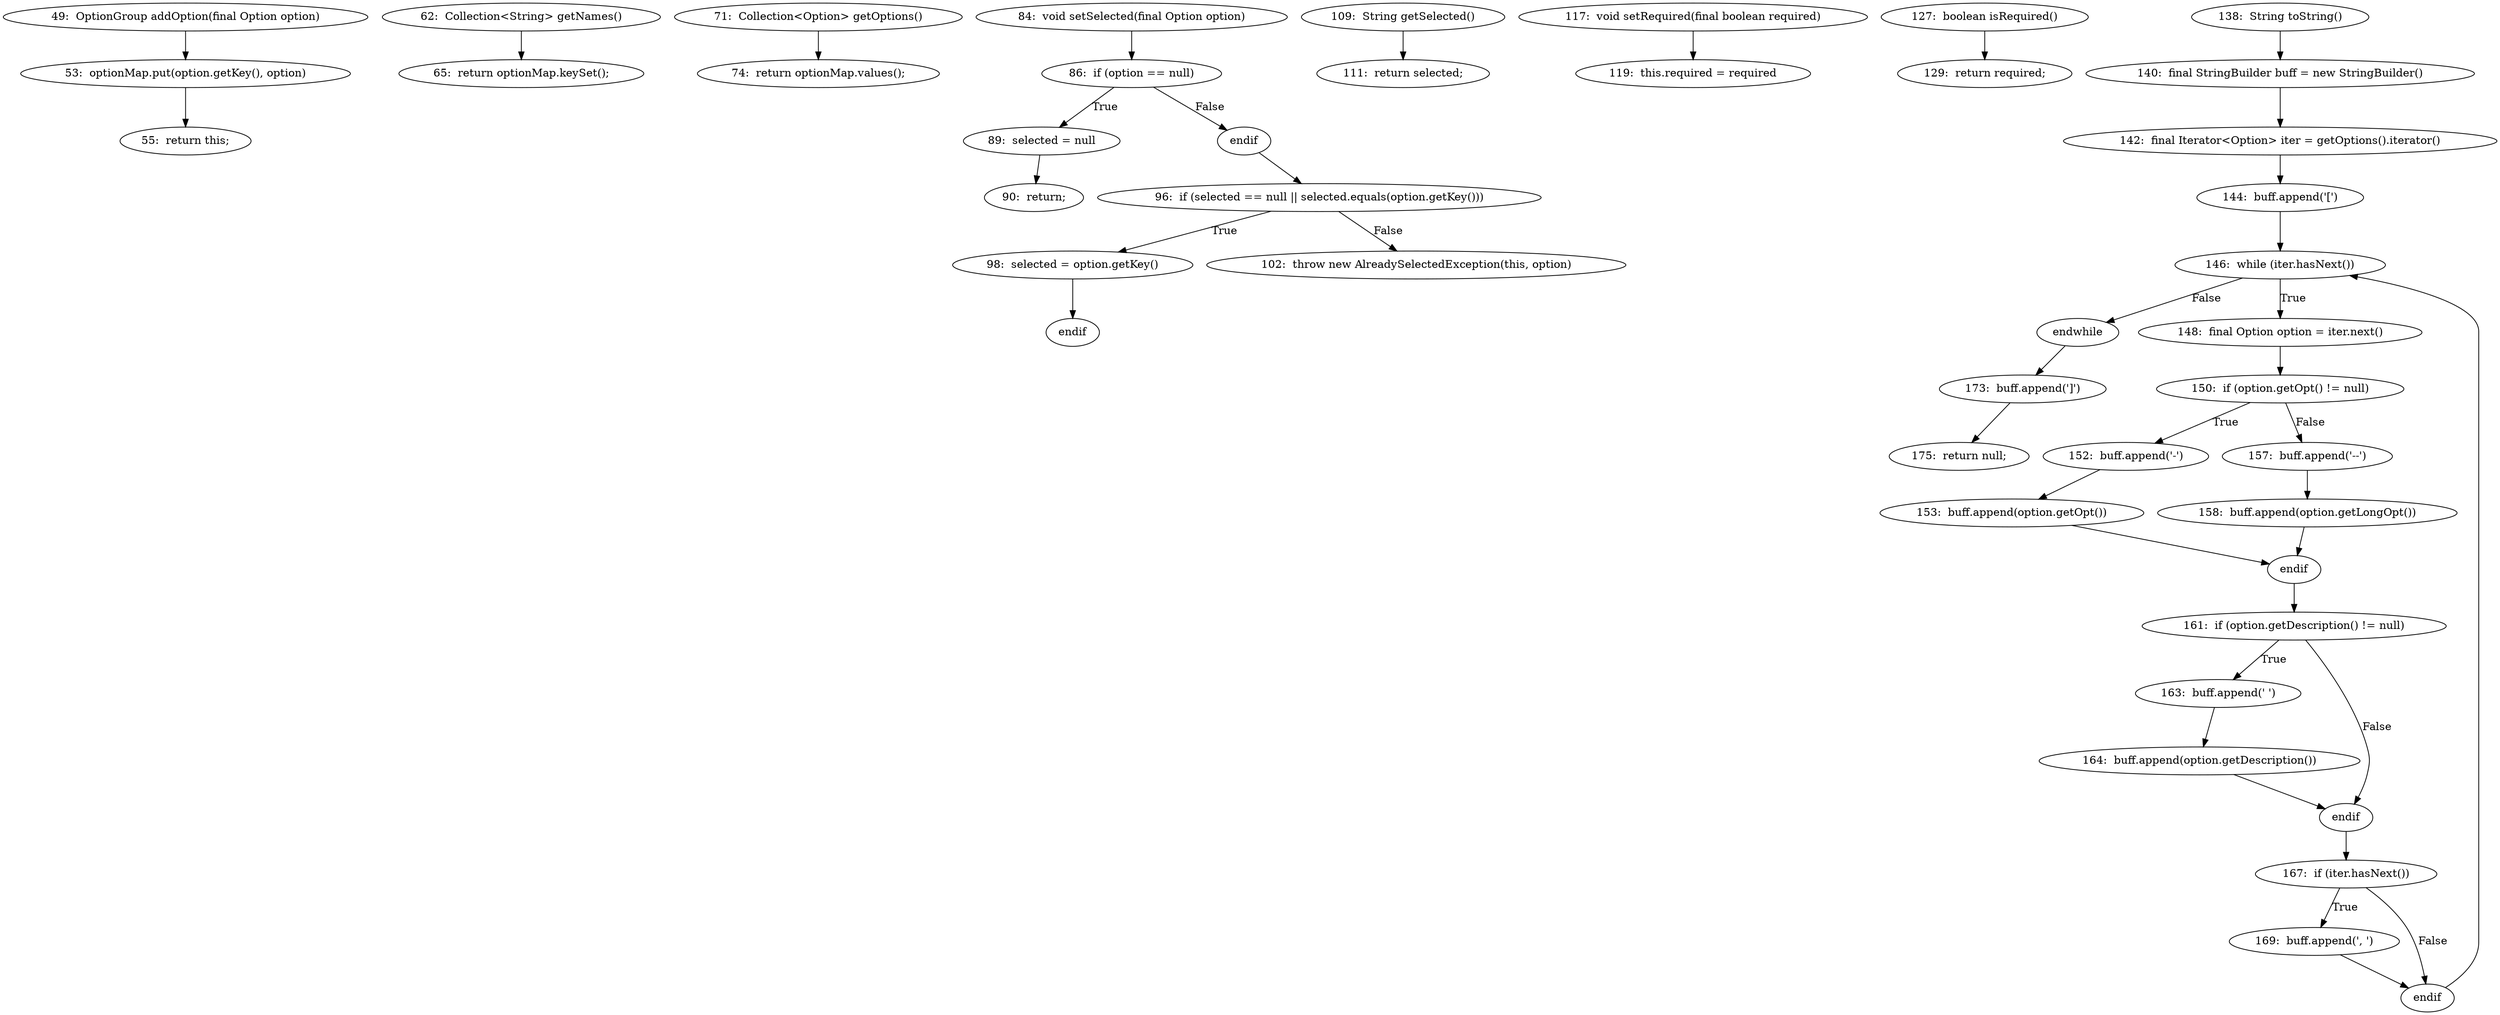 digraph OptionGroup_CFG {
  // graph-vertices
  v1  [label="49:  OptionGroup addOption(final Option option)"];
  v2  [label="53:  optionMap.put(option.getKey(), option)"];
  v3  [label="55:  return this;"];
  v4  [label="62:  Collection<String> getNames()"];
  v5  [label="65:  return optionMap.keySet();"];
  v6  [label="71:  Collection<Option> getOptions()"];
  v7  [label="74:  return optionMap.values();"];
  v8  [label="84:  void setSelected(final Option option)"];
  v9  [label="86:  if (option == null)"];
  v10  [label="89:  selected = null"];
  v11  [label="90:  return;"];
  v12  [label="endif"];
  v13  [label="96:  if (selected == null || selected.equals(option.getKey()))"];
  v14  [label="98:  selected = option.getKey()"];
  v15  [label="endif"];
  v16  [label="102:  throw new AlreadySelectedException(this, option)"];
  v17  [label="109:  String getSelected()"];
  v18  [label="111:  return selected;"];
  v19  [label="117:  void setRequired(final boolean required)"];
  v20  [label="119:  this.required = required"];
  v21  [label="127:  boolean isRequired()"];
  v22  [label="129:  return required;"];
  v23  [label="138:  String toString()"];
  v24  [label="140:  final StringBuilder buff = new StringBuilder()"];
  v25  [label="142:  final Iterator<Option> iter = getOptions().iterator()"];
  v26  [label="144:  buff.append('[')"];
  v27  [label="146:  while (iter.hasNext())"];
  v28  [label="endwhile"];
  v29  [label="148:  final Option option = iter.next()"];
  v30  [label="150:  if (option.getOpt() != null)"];
  v31  [label="152:  buff.append('-')"];
  v32  [label="153:  buff.append(option.getOpt())"];
  v33  [label="endif"];
  v34  [label="157:  buff.append('--')"];
  v35  [label="158:  buff.append(option.getLongOpt())"];
  v36  [label="161:  if (option.getDescription() != null)"];
  v37  [label="163:  buff.append(' ')"];
  v38  [label="164:  buff.append(option.getDescription())"];
  v39  [label="endif"];
  v40  [label="167:  if (iter.hasNext())"];
  v41  [label="169:  buff.append(', ')"];
  v42  [label="endif"];
  v43  [label="173:  buff.append(']')"];
  v44  [label="175:  return null;"];
  // graph-edges
  v1 -> v2;
  v2 -> v3;
  v4 -> v5;
  v6 -> v7;
  v8 -> v9;
  v9 -> v10  [label="True"];
  v10 -> v11;
  v9 -> v12  [label="False"];
  v12 -> v13;
  v13 -> v14  [label="True"];
  v14 -> v15;
  v13 -> v16  [label="False"];
  v17 -> v18;
  v19 -> v20;
  v21 -> v22;
  v23 -> v24;
  v24 -> v25;
  v25 -> v26;
  v26 -> v27;
  v27 -> v28  [label="False"];
  v27 -> v29  [label="True"];
  v29 -> v30;
  v30 -> v31  [label="True"];
  v31 -> v32;
  v32 -> v33;
  v30 -> v34  [label="False"];
  v34 -> v35;
  v35 -> v33;
  v33 -> v36;
  v36 -> v37  [label="True"];
  v37 -> v38;
  v38 -> v39;
  v36 -> v39  [label="False"];
  v39 -> v40;
  v40 -> v41  [label="True"];
  v41 -> v42;
  v40 -> v42  [label="False"];
  v42 -> v27;
  v28 -> v43;
  v43 -> v44;
  // end-of-graph
}
